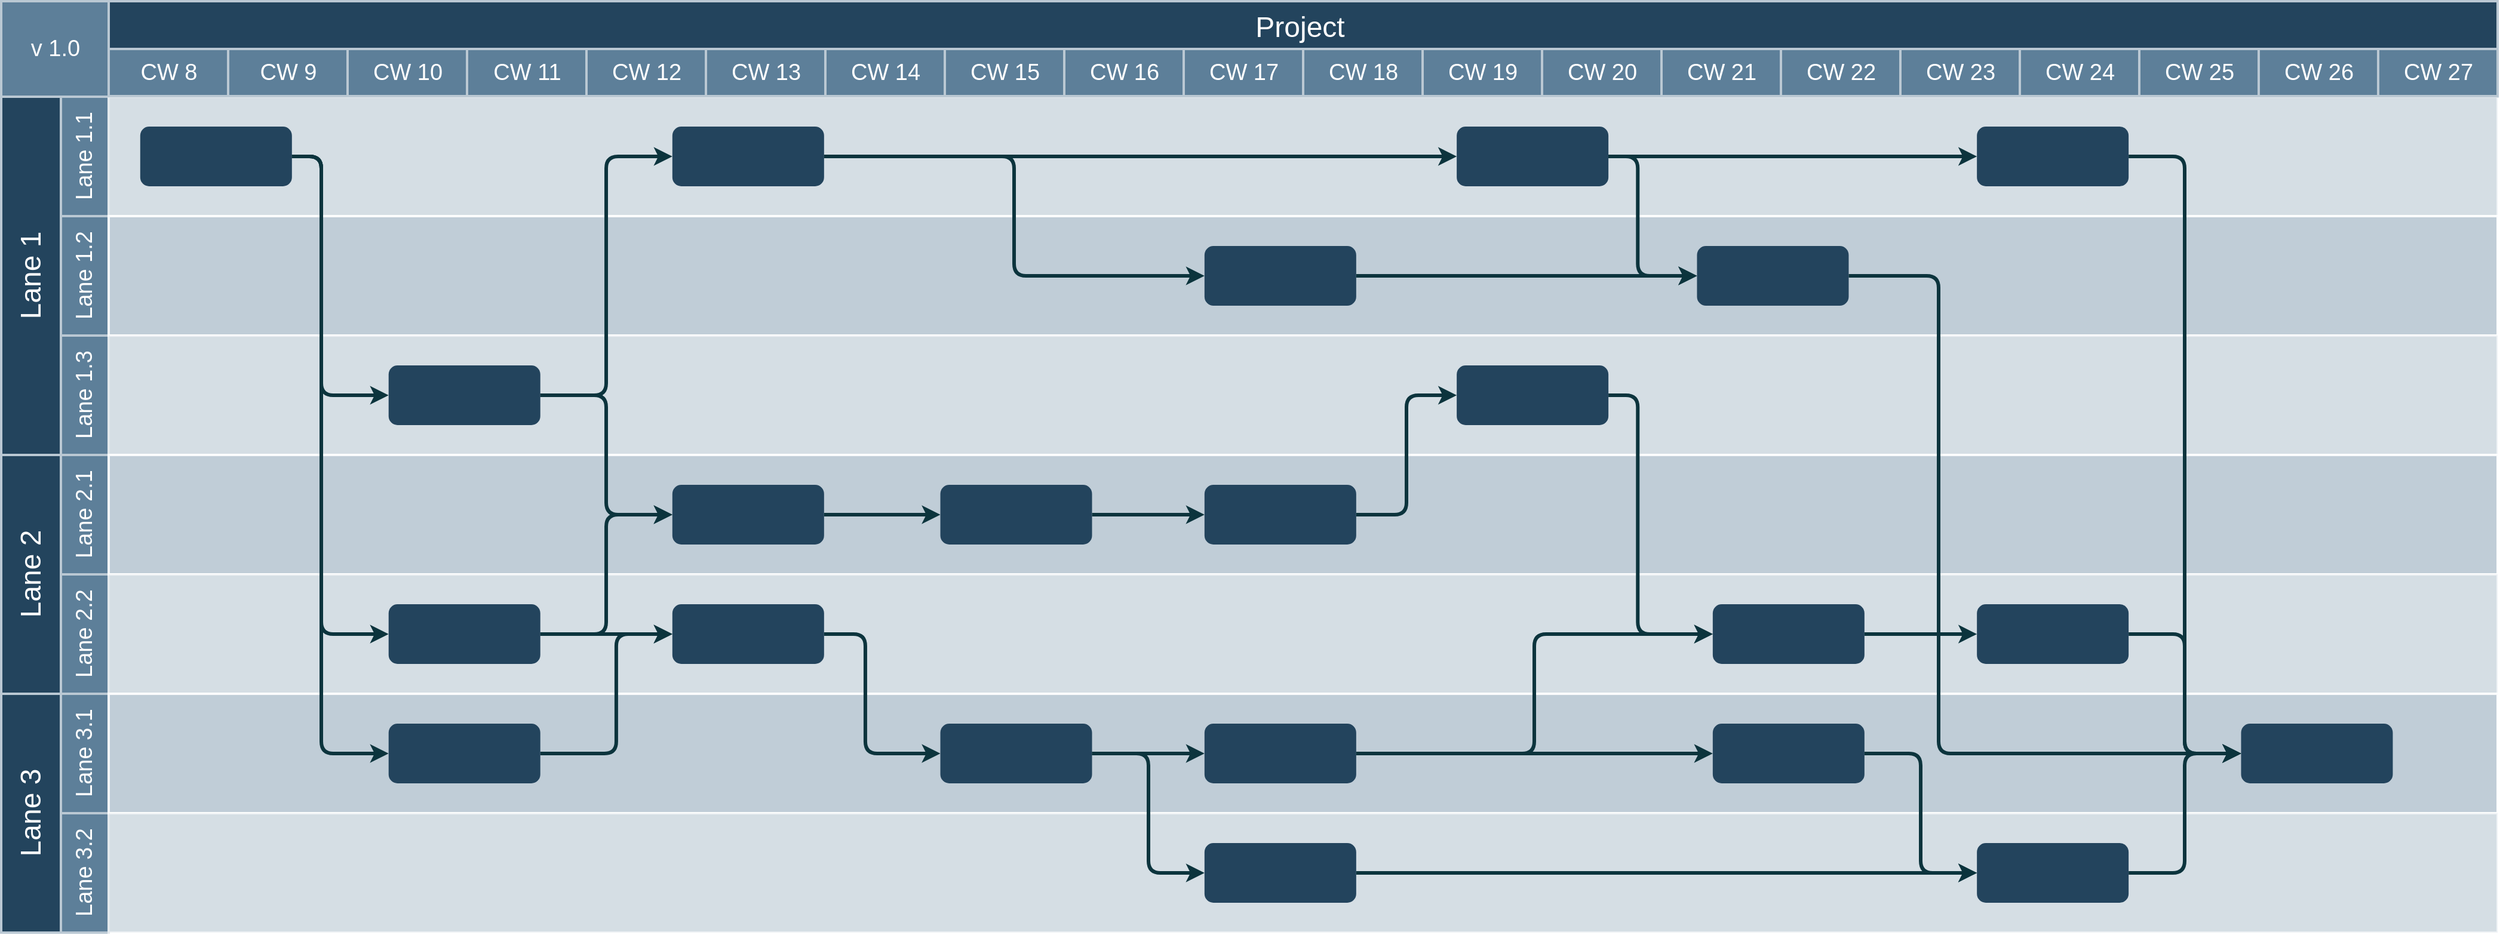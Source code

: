 <mxfile version="18.0.1" type="device"><diagram id="6a731a19-8d31-9384-78a2-239565b7b9f0" name="Page-1"><mxGraphModel dx="3023" dy="1016" grid="1" gridSize="10" guides="1" tooltips="1" connect="1" arrows="1" fold="1" page="1" pageScale="1" pageWidth="1169" pageHeight="827" background="none" math="0" shadow="0"><root><mxCell id="0"/><mxCell id="1" parent="0"/><mxCell id="56" value="Project&#10;" style="strokeColor=#BAC8D3;fillColor=#23445D;fontSize=24;strokeWidth=2;fontFamily=Helvetica;html=1;fontColor=#FFFFFF;fontStyle=0;spacingBottom=8;spacingRight=0;spacingLeft=83;" parent="1" vertex="1"><mxGeometry x="20" y="840" width="2090" height="80" as="geometry"/></mxCell><mxCell id="57" value="Lane 1" style="strokeColor=#BAC8D3;fillColor=#23445D;fontSize=24;strokeWidth=2;horizontal=0;fontFamily=Helvetica;html=1;fontColor=#FFFFFF;fontStyle=0" parent="1" vertex="1"><mxGeometry x="20" y="920" width="50" height="300" as="geometry"/></mxCell><mxCell id="58" value="Lane 1.1" style="strokeColor=#BAC8D3;fillColor=#5d7f99;fontSize=19;strokeWidth=2;horizontal=0;fontFamily=Helvetica;html=1;labelBackgroundColor=none;fontColor=#FFFFFF;" parent="1" vertex="1"><mxGeometry x="70" y="920" width="40" height="100" as="geometry"/></mxCell><mxCell id="59" value="v 1.0" style="strokeColor=#BAC8D3;fillColor=#5d7f99;fontSize=19;strokeWidth=2;fontFamily=Helvetica;html=1;labelBackgroundColor=none;fontColor=#FFFFFF;" parent="1" vertex="1"><mxGeometry x="20" y="840" width="90" height="80" as="geometry"/></mxCell><mxCell id="60" value="Lane 1.2" style="strokeColor=#BAC8D3;fillColor=#5d7f99;fontSize=19;strokeWidth=2;horizontal=0;fontFamily=Helvetica;html=1;labelBackgroundColor=none;fontColor=#FFFFFF;" parent="1" vertex="1"><mxGeometry x="70" y="1020" width="40" height="100" as="geometry"/></mxCell><mxCell id="61" value="Lane 1.3" style="strokeColor=#BAC8D3;fillColor=#5d7f99;fontSize=19;strokeWidth=2;horizontal=0;fontFamily=Helvetica;html=1;labelBackgroundColor=none;fontColor=#FFFFFF;" parent="1" vertex="1"><mxGeometry x="70" y="1120" width="40" height="100" as="geometry"/></mxCell><mxCell id="62" value="Lane 2.2" style="strokeColor=#BAC8D3;fillColor=#5d7f99;fontSize=19;strokeWidth=2;horizontal=0;fontFamily=Helvetica;html=1;labelBackgroundColor=none;fontColor=#FFFFFF;" parent="1" vertex="1"><mxGeometry x="70" y="1320" width="40" height="100" as="geometry"/></mxCell><mxCell id="63" value="Lane 2.1" style="strokeColor=#BAC8D3;fillColor=#5d7f99;fontSize=19;strokeWidth=2;horizontal=0;fontFamily=Helvetica;html=1;labelBackgroundColor=none;fontColor=#FFFFFF;" parent="1" vertex="1"><mxGeometry x="70" y="1220" width="40" height="100" as="geometry"/></mxCell><mxCell id="64" value="Lane 2" style="strokeColor=#BAC8D3;fillColor=#23445D;fontSize=24;strokeWidth=2;horizontal=0;fontFamily=Helvetica;html=1;fontColor=#FFFFFF;fontStyle=0" parent="1" vertex="1"><mxGeometry x="20" y="1220" width="50" height="200" as="geometry"/></mxCell><mxCell id="65" value="Lane 3.2" style="strokeColor=#BAC8D3;fillColor=#5d7f99;fontSize=19;strokeWidth=2;horizontal=0;fontFamily=Helvetica;html=1;labelBackgroundColor=none;fontColor=#FFFFFF;" parent="1" vertex="1"><mxGeometry x="70" y="1520" width="40" height="100" as="geometry"/></mxCell><mxCell id="66" value="Lane 3.1" style="strokeColor=#BAC8D3;fillColor=#5d7f99;fontSize=19;strokeWidth=2;horizontal=0;fontFamily=Helvetica;html=1;labelBackgroundColor=none;fontColor=#FFFFFF;" parent="1" vertex="1"><mxGeometry x="70" y="1420" width="40" height="100" as="geometry"/></mxCell><mxCell id="67" value="Lane 3" style="strokeColor=#BAC8D3;fillColor=#23445D;fontSize=24;strokeWidth=2;horizontal=0;fontFamily=Helvetica;html=1;fontColor=#FFFFFF;fontStyle=0" parent="1" vertex="1"><mxGeometry x="20" y="1420" width="50" height="200" as="geometry"/></mxCell><mxCell id="68" value="" style="strokeColor=#FFFFFF;fillColor=#BAC8D3;fontSize=18;strokeWidth=2;fontFamily=Helvetica;html=1;opacity=60;" parent="1" vertex="1"><mxGeometry x="110" y="920" width="2000" height="100" as="geometry"/></mxCell><mxCell id="69" value="" style="strokeColor=#FFFFFF;fillColor=#BAC8D3;fontSize=18;strokeWidth=2;fontFamily=Helvetica;html=1;opacity=90;" parent="1" vertex="1"><mxGeometry x="110" y="1020" width="2000" height="100" as="geometry"/></mxCell><mxCell id="70" value="" style="strokeColor=#FFFFFF;fillColor=#BAC8D3;fontSize=18;strokeWidth=2;fontFamily=Helvetica;html=1;opacity=60;" parent="1" vertex="1"><mxGeometry x="110" y="1120" width="2000" height="100" as="geometry"/></mxCell><mxCell id="71" value="" style="strokeColor=#FFFFFF;fillColor=#BAC8D3;fontSize=18;strokeWidth=2;fontFamily=Helvetica;html=1;opacity=90;" parent="1" vertex="1"><mxGeometry x="110" y="1220" width="2000" height="100" as="geometry"/></mxCell><mxCell id="72" value="" style="strokeColor=#FFFFFF;fillColor=#BAC8D3;fontSize=18;strokeWidth=2;fontFamily=Helvetica;html=1;opacity=60;" parent="1" vertex="1"><mxGeometry x="110" y="1320" width="2000" height="100" as="geometry"/></mxCell><mxCell id="73" value="" style="strokeColor=#FFFFFF;fillColor=#BAC8D3;fontSize=18;strokeWidth=2;fontFamily=Helvetica;html=1;opacity=90;" parent="1" vertex="1"><mxGeometry x="110" y="1420" width="2000" height="100" as="geometry"/></mxCell><mxCell id="74" value="" style="strokeColor=#FFFFFF;fillColor=#BAC8D3;fontSize=18;strokeWidth=2;fontFamily=Helvetica;html=1;opacity=60;" parent="1" vertex="1"><mxGeometry x="110" y="1520" width="2000" height="100" as="geometry"/></mxCell><mxCell id="89" style="edgeStyle=orthogonalEdgeStyle;rounded=1;jumpStyle=none;html=1;exitX=1;exitY=0.5;entryX=0;entryY=0.5;labelBackgroundColor=#ffffff;startArrow=none;startFill=0;endArrow=classic;jettySize=auto;orthogonalLoop=1;strokeColor=#0C343D;strokeWidth=3;fontFamily=Helvetica;fontSize=11;fontColor=#000000;" parent="1" source="90" target="92" edge="1"><mxGeometry relative="1" as="geometry"><Array as="points"><mxPoint x="288" y="970"/><mxPoint x="288" y="1170"/></Array></mxGeometry></mxCell><mxCell id="90" value="" style="rounded=1;fillColor=#23445D;strokeColor=none;strokeWidth=2;fontFamily=Helvetica;html=1;gradientColor=none;" parent="1" vertex="1"><mxGeometry x="136.395" y="945" width="127" height="50" as="geometry"/></mxCell><mxCell id="91" value="" style="rounded=1;fillColor=#23445D;strokeColor=none;strokeWidth=2;fontFamily=Helvetica;html=1;gradientColor=none;" parent="1" vertex="1"><mxGeometry x="581.905" y="945" width="127" height="50" as="geometry"/></mxCell><mxCell id="92" value="" style="rounded=1;fillColor=#23445D;strokeColor=none;strokeWidth=2;fontFamily=Helvetica;html=1;gradientColor=none;" parent="1" vertex="1"><mxGeometry x="344.354" y="1145" width="127" height="50" as="geometry"/></mxCell><mxCell id="93" value="" style="rounded=1;fillColor=#23445D;strokeColor=none;strokeWidth=2;fontFamily=Helvetica;html=1;gradientColor=none;" parent="1" vertex="1"><mxGeometry x="581.905" y="1245" width="127" height="50" as="geometry"/></mxCell><mxCell id="94" value="" style="rounded=1;fillColor=#23445D;strokeColor=none;strokeWidth=2;fontFamily=Helvetica;html=1;gradientColor=none;" parent="1" vertex="1"><mxGeometry x="581.905" y="1345" width="127" height="50" as="geometry"/></mxCell><mxCell id="95" value="" style="rounded=1;fillColor=#23445D;strokeColor=none;strokeWidth=2;fontFamily=Helvetica;html=1;gradientColor=none;" parent="1" vertex="1"><mxGeometry x="344.354" y="1445" width="127" height="50" as="geometry"/></mxCell><mxCell id="96" value="" style="rounded=1;fillColor=#23445D;strokeColor=none;strokeWidth=2;fontFamily=Helvetica;html=1;gradientColor=none;" parent="1" vertex="1"><mxGeometry x="344.354" y="1345" width="127" height="50" as="geometry"/></mxCell><mxCell id="97" value="" style="rounded=1;fillColor=#23445D;strokeColor=none;strokeWidth=2;fontFamily=Helvetica;html=1;gradientColor=none;" parent="1" vertex="1"><mxGeometry x="1027.415" y="1045" width="127" height="50" as="geometry"/></mxCell><mxCell id="98" value="" style="rounded=1;fillColor=#23445D;strokeColor=none;strokeWidth=2;fontFamily=Helvetica;html=1;gradientColor=none;" parent="1" vertex="1"><mxGeometry x="1238.571" y="945" width="127" height="50" as="geometry"/></mxCell><mxCell id="99" value="" style="rounded=1;fillColor=#23445D;strokeColor=none;strokeWidth=2;gradientColor=none;fontFamily=Helvetica;html=1;" parent="1" vertex="1"><mxGeometry x="1895.238" y="1445" width="127" height="50" as="geometry"/></mxCell><mxCell id="100" value="" style="rounded=1;fillColor=#23445D;strokeColor=none;strokeWidth=2;fontFamily=Helvetica;html=1;gradientColor=none;" parent="1" vertex="1"><mxGeometry x="1027.415" y="1245" width="127" height="50" as="geometry"/></mxCell><mxCell id="101" value="" style="rounded=1;fillColor=#23445D;strokeColor=none;strokeWidth=2;fontFamily=Helvetica;html=1;gradientColor=none;" parent="1" vertex="1"><mxGeometry x="1027.415" y="1545" width="127" height="50" as="geometry"/></mxCell><mxCell id="102" value="" style="rounded=1;fillColor=#23445D;strokeColor=none;strokeWidth=2;fontFamily=Helvetica;html=1;gradientColor=none;" parent="1" vertex="1"><mxGeometry x="806.259" y="1445" width="127" height="50" as="geometry"/></mxCell><mxCell id="103" value="" style="rounded=1;fillColor=#23445D;strokeColor=none;strokeWidth=2;fontFamily=Helvetica;html=1;gradientColor=none;" parent="1" vertex="1"><mxGeometry x="1027.415" y="1445" width="127" height="50" as="geometry"/></mxCell><mxCell id="104" value="" style="rounded=1;fillColor=#23445D;strokeColor=none;strokeWidth=2;fontFamily=Helvetica;html=1;gradientColor=none;" parent="1" vertex="1"><mxGeometry x="806.259" y="1245" width="127" height="50" as="geometry"/></mxCell><mxCell id="105" value="" style="rounded=1;fillColor=#23445D;strokeColor=none;strokeWidth=2;fontFamily=Helvetica;html=1;gradientColor=none;" parent="1" vertex="1"><mxGeometry x="1238.571" y="1145" width="127" height="50" as="geometry"/></mxCell><mxCell id="106" value="" style="rounded=1;fillColor=#23445D;strokeColor=none;strokeWidth=2;gradientColor=none;fontFamily=Helvetica;html=1;" parent="1" vertex="1"><mxGeometry x="1452.925" y="1345" width="127" height="50" as="geometry"/></mxCell><mxCell id="107" value="" style="rounded=1;fillColor=#23445D;strokeColor=none;strokeWidth=2;gradientColor=none;fontFamily=Helvetica;html=1;" parent="1" vertex="1"><mxGeometry x="1674.082" y="1345" width="127" height="50" as="geometry"/></mxCell><mxCell id="108" value="" style="rounded=1;fillColor=#23445D;strokeColor=none;strokeWidth=2;gradientColor=none;fontFamily=Helvetica;html=1;" parent="1" vertex="1"><mxGeometry x="1439.728" y="1045" width="127" height="50" as="geometry"/></mxCell><mxCell id="109" value="" style="rounded=1;fillColor=#23445D;strokeColor=none;strokeWidth=2;gradientColor=none;fontFamily=Helvetica;html=1;" parent="1" vertex="1"><mxGeometry x="1452.925" y="1445" width="127" height="50" as="geometry"/></mxCell><mxCell id="110" value="" style="rounded=1;fillColor=#23445D;strokeColor=none;strokeWidth=2;gradientColor=none;fontFamily=Helvetica;html=1;" parent="1" vertex="1"><mxGeometry x="1674.082" y="1545" width="127" height="50" as="geometry"/></mxCell><mxCell id="111" value="" style="rounded=1;fillColor=#23445D;strokeColor=none;strokeWidth=2;gradientColor=none;fontFamily=Helvetica;html=1;" parent="1" vertex="1"><mxGeometry x="1674.082" y="945" width="127" height="50" as="geometry"/></mxCell><mxCell id="112" value="" style="edgeStyle=elbowEdgeStyle;elbow=horizontal;strokeWidth=3;strokeColor=#0C343D;fontFamily=Helvetica;html=1;" parent="1" source="90" target="96" edge="1"><mxGeometry x="-127.551" y="820" width="131.973" height="100" as="geometry"><mxPoint x="-127.551" y="920" as="sourcePoint"/><mxPoint x="4.422" y="820" as="targetPoint"/><Array as="points"><mxPoint x="288" y="1183"/></Array></mxGeometry></mxCell><mxCell id="113" value="" style="edgeStyle=elbowEdgeStyle;elbow=horizontal;strokeWidth=3;strokeColor=#0C343D;fontFamily=Helvetica;html=1;" parent="1" source="90" target="95" edge="1"><mxGeometry x="-127.551" y="820" width="131.973" height="100" as="geometry"><mxPoint x="-127.551" y="920" as="sourcePoint"/><mxPoint x="4.422" y="820" as="targetPoint"/><Array as="points"><mxPoint x="288" y="1092"/></Array></mxGeometry></mxCell><mxCell id="114" value="" style="edgeStyle=elbowEdgeStyle;elbow=horizontal;strokeWidth=3;strokeColor=#0C343D;fontFamily=Helvetica;html=1;" parent="1" source="92" target="91" edge="1"><mxGeometry x="-127.551" y="820" width="131.973" height="100" as="geometry"><mxPoint x="-127.551" y="920" as="sourcePoint"/><mxPoint x="4.422" y="820" as="targetPoint"/></mxGeometry></mxCell><mxCell id="115" value="" style="edgeStyle=elbowEdgeStyle;elbow=horizontal;strokeWidth=3;strokeColor=#0C343D;fontFamily=Helvetica;html=1;" parent="1" source="92" target="93" edge="1"><mxGeometry x="-127.551" y="820" width="131.973" height="100" as="geometry"><mxPoint x="-127.551" y="920" as="sourcePoint"/><mxPoint x="4.422" y="820" as="targetPoint"/></mxGeometry></mxCell><mxCell id="116" value="" style="edgeStyle=elbowEdgeStyle;elbow=horizontal;strokeWidth=3;strokeColor=#0C343D;fontFamily=Helvetica;html=1;" parent="1" source="96" target="93" edge="1"><mxGeometry x="-127.551" y="820" width="131.973" height="100" as="geometry"><mxPoint x="-127.551" y="920" as="sourcePoint"/><mxPoint x="4.422" y="820" as="targetPoint"/></mxGeometry></mxCell><mxCell id="117" value="" style="edgeStyle=elbowEdgeStyle;elbow=horizontal;strokeWidth=3;strokeColor=#0C343D;fontFamily=Helvetica;html=1;" parent="1" source="96" target="94" edge="1"><mxGeometry x="-127.551" y="820" width="131.973" height="100" as="geometry"><mxPoint x="-127.551" y="920" as="sourcePoint"/><mxPoint x="4.422" y="820" as="targetPoint"/></mxGeometry></mxCell><mxCell id="118" value="" style="edgeStyle=elbowEdgeStyle;elbow=horizontal;strokeWidth=3;strokeColor=#0C343D;fontFamily=Helvetica;html=1;" parent="1" source="95" target="94" edge="1"><mxGeometry x="-127.551" y="820" width="131.973" height="100" as="geometry"><mxPoint x="-127.551" y="920" as="sourcePoint"/><mxPoint x="4.422" y="820" as="targetPoint"/><Array as="points"><mxPoint x="534.952" y="1424"/></Array></mxGeometry></mxCell><mxCell id="119" value="" style="edgeStyle=elbowEdgeStyle;elbow=horizontal;strokeWidth=3;strokeColor=#0C343D;fontFamily=Helvetica;html=1;" parent="1" source="91" target="97" edge="1"><mxGeometry x="-127.551" y="820" width="131.973" height="100" as="geometry"><mxPoint x="-127.551" y="920" as="sourcePoint"/><mxPoint x="4.422" y="820" as="targetPoint"/></mxGeometry></mxCell><mxCell id="120" value="" style="edgeStyle=elbowEdgeStyle;elbow=horizontal;strokeWidth=3;strokeColor=#0C343D;fontFamily=Helvetica;html=1;" parent="1" source="93" target="104" edge="1"><mxGeometry x="-127.551" y="820" width="131.973" height="100" as="geometry"><mxPoint x="-127.551" y="920" as="sourcePoint"/><mxPoint x="4.422" y="820" as="targetPoint"/></mxGeometry></mxCell><mxCell id="121" value="" style="edgeStyle=elbowEdgeStyle;elbow=horizontal;strokeWidth=3;strokeColor=#0C343D;fontFamily=Helvetica;html=1;" parent="1" source="104" target="100" edge="1"><mxGeometry x="-127.551" y="820" width="131.973" height="100" as="geometry"><mxPoint x="-127.551" y="920" as="sourcePoint"/><mxPoint x="4.422" y="820" as="targetPoint"/></mxGeometry></mxCell><mxCell id="122" value="" style="edgeStyle=elbowEdgeStyle;elbow=horizontal;strokeWidth=3;strokeColor=#0C343D;fontFamily=Helvetica;html=1;" parent="1" source="91" target="98" edge="1"><mxGeometry x="-127.551" y="820" width="131.973" height="100" as="geometry"><mxPoint x="-127.551" y="920" as="sourcePoint"/><mxPoint x="4.422" y="820" as="targetPoint"/></mxGeometry></mxCell><mxCell id="123" value="" style="edgeStyle=elbowEdgeStyle;elbow=horizontal;strokeWidth=3;strokeColor=#0C343D;fontFamily=Helvetica;html=1;" parent="1" source="94" target="102" edge="1"><mxGeometry x="-127.551" y="820" width="131.973" height="100" as="geometry"><mxPoint x="-127.551" y="920" as="sourcePoint"/><mxPoint x="4.422" y="820" as="targetPoint"/><Array as="points"><mxPoint x="743.469" y="1420"/></Array></mxGeometry></mxCell><mxCell id="124" value="" style="edgeStyle=elbowEdgeStyle;elbow=horizontal;strokeWidth=3;strokeColor=#0C343D;fontFamily=Helvetica;html=1;" parent="1" source="102" target="103" edge="1"><mxGeometry x="-127.551" y="820" width="131.973" height="100" as="geometry"><mxPoint x="-127.551" y="920" as="sourcePoint"/><mxPoint x="4.422" y="820" as="targetPoint"/></mxGeometry></mxCell><mxCell id="125" value="" style="edgeStyle=elbowEdgeStyle;elbow=horizontal;strokeWidth=3;strokeColor=#0C343D;fontFamily=Helvetica;html=1;" parent="1" source="102" target="101" edge="1"><mxGeometry x="-127.551" y="820" width="131.973" height="100" as="geometry"><mxPoint x="-127.551" y="920" as="sourcePoint"/><mxPoint x="4.422" y="820" as="targetPoint"/></mxGeometry></mxCell><mxCell id="126" value="" style="edgeStyle=elbowEdgeStyle;elbow=horizontal;strokeWidth=3;strokeColor=#0C343D;fontFamily=Helvetica;html=1;" parent="1" source="101" target="110" edge="1"><mxGeometry x="-127.551" y="820" width="131.973" height="100" as="geometry"><mxPoint x="-127.551" y="920" as="sourcePoint"/><mxPoint x="4.422" y="820" as="targetPoint"/></mxGeometry></mxCell><mxCell id="127" value="" style="edgeStyle=elbowEdgeStyle;elbow=horizontal;strokeWidth=3;strokeColor=#0C343D;fontFamily=Helvetica;html=1;" parent="1" source="110" target="99" edge="1"><mxGeometry x="-127.551" y="820" width="131.973" height="100" as="geometry"><mxPoint x="-127.551" y="920" as="sourcePoint"/><mxPoint x="4.422" y="820" as="targetPoint"/></mxGeometry></mxCell><mxCell id="128" value="" style="edgeStyle=elbowEdgeStyle;elbow=horizontal;strokeWidth=3;strokeColor=#0C343D;fontFamily=Helvetica;html=1;" parent="1" source="108" target="99" edge="1"><mxGeometry x="-127.551" y="820" width="131.973" height="100" as="geometry"><mxPoint x="-127.551" y="920" as="sourcePoint"/><mxPoint x="4.422" y="820" as="targetPoint"/><Array as="points"><mxPoint x="1642" y="1270"/></Array></mxGeometry></mxCell><mxCell id="129" value="" style="edgeStyle=elbowEdgeStyle;elbow=horizontal;strokeWidth=3;strokeColor=#0C343D;fontFamily=Helvetica;html=1;" parent="1" source="109" target="110" edge="1"><mxGeometry x="-127.551" y="820" width="131.973" height="100" as="geometry"><mxPoint x="-127.551" y="920" as="sourcePoint"/><mxPoint x="4.422" y="820" as="targetPoint"/></mxGeometry></mxCell><mxCell id="130" value="" style="edgeStyle=elbowEdgeStyle;elbow=horizontal;strokeWidth=3;strokeColor=#0C343D;fontFamily=Helvetica;html=1;" parent="1" source="103" target="106" edge="1"><mxGeometry x="-127.551" y="820" width="131.973" height="100" as="geometry"><mxPoint x="-127.551" y="920" as="sourcePoint"/><mxPoint x="4.422" y="820" as="targetPoint"/></mxGeometry></mxCell><mxCell id="131" value="" style="edgeStyle=elbowEdgeStyle;elbow=horizontal;strokeWidth=3;strokeColor=#0C343D;fontFamily=Helvetica;html=1;" parent="1" source="103" target="109" edge="1"><mxGeometry x="-127.551" y="820" width="131.973" height="100" as="geometry"><mxPoint x="-127.551" y="920" as="sourcePoint"/><mxPoint x="4.422" y="820" as="targetPoint"/></mxGeometry></mxCell><mxCell id="132" value="" style="edgeStyle=elbowEdgeStyle;elbow=horizontal;strokeWidth=3;strokeColor=#0C343D;fontFamily=Helvetica;html=1;" parent="1" source="100" target="105" edge="1"><mxGeometry x="-127.551" y="820" width="131.973" height="100" as="geometry"><mxPoint x="-127.551" y="920" as="sourcePoint"/><mxPoint x="4.422" y="820" as="targetPoint"/></mxGeometry></mxCell><mxCell id="133" value="" style="edgeStyle=elbowEdgeStyle;elbow=horizontal;strokeWidth=3;strokeColor=#0C343D;fontFamily=Helvetica;html=1;" parent="1" source="97" target="108" edge="1"><mxGeometry x="-127.551" y="820" width="131.973" height="100" as="geometry"><mxPoint x="-127.551" y="920" as="sourcePoint"/><mxPoint x="4.422" y="820" as="targetPoint"/></mxGeometry></mxCell><mxCell id="134" value="" style="edgeStyle=elbowEdgeStyle;elbow=horizontal;strokeWidth=3;strokeColor=#0C343D;fontFamily=Helvetica;html=1;" parent="1" source="98" target="108" edge="1"><mxGeometry x="-127.551" y="820" width="131.973" height="100" as="geometry"><mxPoint x="-127.551" y="920" as="sourcePoint"/><mxPoint x="4.422" y="820" as="targetPoint"/><Array as="points"><mxPoint x="1390.136" y="1020"/></Array></mxGeometry></mxCell><mxCell id="135" value="" style="edgeStyle=elbowEdgeStyle;elbow=horizontal;strokeWidth=3;strokeColor=#0C343D;fontFamily=Helvetica;html=1;" parent="1" source="98" target="111" edge="1"><mxGeometry x="-127.551" y="820" width="131.973" height="100" as="geometry"><mxPoint x="-127.551" y="920" as="sourcePoint"/><mxPoint x="4.422" y="820" as="targetPoint"/></mxGeometry></mxCell><mxCell id="136" value="" style="edgeStyle=elbowEdgeStyle;elbow=horizontal;strokeWidth=3;strokeColor=#0C343D;fontFamily=Helvetica;html=1;" parent="1" source="111" target="99" edge="1"><mxGeometry x="-127.551" y="820" width="131.973" height="100" as="geometry"><mxPoint x="-127.551" y="920" as="sourcePoint"/><mxPoint x="4.422" y="820" as="targetPoint"/></mxGeometry></mxCell><mxCell id="137" value="" style="edgeStyle=elbowEdgeStyle;elbow=horizontal;strokeWidth=3;strokeColor=#0C343D;fontFamily=Helvetica;html=1;" parent="1" source="107" target="99" edge="1"><mxGeometry x="-127.551" y="820" width="131.973" height="100" as="geometry"><mxPoint x="-127.551" y="920" as="sourcePoint"/><mxPoint x="4.422" y="820" as="targetPoint"/></mxGeometry></mxCell><mxCell id="138" value="" style="edgeStyle=elbowEdgeStyle;elbow=horizontal;strokeWidth=3;strokeColor=#0C343D;fontFamily=Helvetica;html=1;" parent="1" source="106" target="107" edge="1"><mxGeometry x="-127.551" y="820" width="131.973" height="100" as="geometry"><mxPoint x="-127.551" y="920" as="sourcePoint"/><mxPoint x="4.422" y="820" as="targetPoint"/></mxGeometry></mxCell><mxCell id="139" value="" style="edgeStyle=elbowEdgeStyle;elbow=horizontal;strokeWidth=3;strokeColor=#0C343D;fontFamily=Helvetica;html=1;" parent="1" source="105" target="106" edge="1"><mxGeometry x="-127.551" y="820" width="131.973" height="100" as="geometry"><mxPoint x="-127.551" y="920" as="sourcePoint"/><mxPoint x="4.422" y="820" as="targetPoint"/><Array as="points"><mxPoint x="1390.136" y="1270"/></Array></mxGeometry></mxCell><mxCell id="VGiEIG8dLVj6WltKwW1i-151" value="CW 11" style="strokeColor=#BAC8D3;fillColor=#5d7f99;fontSize=19;strokeWidth=2;fontFamily=Helvetica;html=1;labelBackgroundColor=none;fontColor=#FFFFFF;" vertex="1" parent="1"><mxGeometry x="410.0" y="880" width="100" height="39.5" as="geometry"/></mxCell><mxCell id="VGiEIG8dLVj6WltKwW1i-152" value="CW 12" style="strokeColor=#BAC8D3;fillColor=#5d7f99;fontSize=19;strokeWidth=2;fontFamily=Helvetica;html=1;labelBackgroundColor=none;fontColor=#FFFFFF;" vertex="1" parent="1"><mxGeometry x="510.0" y="880" width="100" height="39.5" as="geometry"/></mxCell><mxCell id="VGiEIG8dLVj6WltKwW1i-153" value="CW 13" style="strokeColor=#BAC8D3;fillColor=#5d7f99;fontSize=19;strokeWidth=2;fontFamily=Helvetica;html=1;labelBackgroundColor=none;fontColor=#FFFFFF;" vertex="1" parent="1"><mxGeometry x="610.0" y="880" width="100" height="39.5" as="geometry"/></mxCell><mxCell id="VGiEIG8dLVj6WltKwW1i-154" value="CW 14" style="strokeColor=#BAC8D3;fillColor=#5d7f99;fontSize=19;strokeWidth=2;fontFamily=Helvetica;html=1;labelBackgroundColor=none;fontColor=#FFFFFF;" vertex="1" parent="1"><mxGeometry x="710.0" y="880" width="100" height="39.5" as="geometry"/></mxCell><mxCell id="VGiEIG8dLVj6WltKwW1i-155" value="CW 15&lt;span style=&quot;color: rgba(0, 0, 0, 0); font-family: monospace; font-size: 0px; text-align: start;&quot;&gt;%3CmxGraphModel%3E%3Croot%3E%3CmxCell%20id%3D%220%22%2F%3E%3CmxCell%20id%3D%221%22%20parent%3D%220%22%2F%3E%3CmxCell%20id%3D%222%22%20value%3D%22CW%2014%22%20style%3D%22strokeColor%3D%23BAC8D3%3BfillColor%3D%235d7f99%3BfontSize%3D19%3BstrokeWidth%3D2%3BfontFamily%3DHelvetica%3Bhtml%3D1%3BlabelBackgroundColor%3Dnone%3BfontColor%3D%23FFFFFF%3B%22%20vertex%3D%221%22%20parent%3D%221%22%3E%3CmxGeometry%20x%3D%221060.0%22%20y%3D%22890.5%22%20width%3D%22136%22%20height%3D%2239.5%22%20as%3D%22geometry%22%2F%3E%3C%2FmxCell%3E%3C%2Froot%3E%3C%2FmxGraphModel%3E&lt;/span&gt;" style="strokeColor=#BAC8D3;fillColor=#5d7f99;fontSize=19;strokeWidth=2;fontFamily=Helvetica;html=1;labelBackgroundColor=none;fontColor=#FFFFFF;" vertex="1" parent="1"><mxGeometry x="810.0" y="880" width="100" height="39.5" as="geometry"/></mxCell><mxCell id="VGiEIG8dLVj6WltKwW1i-156" value="CW 16" style="strokeColor=#BAC8D3;fillColor=#5d7f99;fontSize=19;strokeWidth=2;fontFamily=Helvetica;html=1;labelBackgroundColor=none;fontColor=#FFFFFF;" vertex="1" parent="1"><mxGeometry x="910.0" y="880" width="100" height="39.5" as="geometry"/></mxCell><mxCell id="VGiEIG8dLVj6WltKwW1i-157" value="CW 17" style="strokeColor=#BAC8D3;fillColor=#5d7f99;fontSize=19;strokeWidth=2;fontFamily=Helvetica;html=1;labelBackgroundColor=none;fontColor=#FFFFFF;" vertex="1" parent="1"><mxGeometry x="1010.0" y="880" width="100" height="39.5" as="geometry"/></mxCell><mxCell id="VGiEIG8dLVj6WltKwW1i-158" value="CW 18" style="strokeColor=#BAC8D3;fillColor=#5d7f99;fontSize=19;strokeWidth=2;fontFamily=Helvetica;html=1;labelBackgroundColor=none;fontColor=#FFFFFF;" vertex="1" parent="1"><mxGeometry x="1110.0" y="880" width="100" height="39.5" as="geometry"/></mxCell><mxCell id="VGiEIG8dLVj6WltKwW1i-159" value="CW 19" style="strokeColor=#BAC8D3;fillColor=#5d7f99;fontSize=19;strokeWidth=2;fontFamily=Helvetica;html=1;labelBackgroundColor=none;fontColor=#FFFFFF;" vertex="1" parent="1"><mxGeometry x="1210.0" y="880" width="100" height="39.5" as="geometry"/></mxCell><mxCell id="VGiEIG8dLVj6WltKwW1i-160" value="CW 20&lt;span style=&quot;color: rgba(0, 0, 0, 0); font-family: monospace; font-size: 0px; text-align: start;&quot;&gt;%3CmxGraphModel%3E%3Croot%3E%3CmxCell%20id%3D%220%22%2F%3E%3CmxCell%20id%3D%221%22%20parent%3D%220%22%2F%3E%3CmxCell%20id%3D%222%22%20value%3D%22CW%2018%22%20style%3D%22strokeColor%3D%23BAC8D3%3BfillColor%3D%235d7f99%3BfontSize%3D19%3BstrokeWidth%3D2%3BfontFamily%3DHelvetica%3Bhtml%3D1%3BlabelBackgroundColor%3Dnone%3BfontColor%3D%23FFFFFF%3B%22%20vertex%3D%221%22%20parent%3D%221%22%3E%3CmxGeometry%20x%3D%221604.0%22%20y%3D%22890.5%22%20width%3D%22136%22%20height%3D%2239.5%22%20as%3D%22geometry%22%2F%3E%3C%2FmxCell%3E%3C%2Froot%3E%3C%2FmxGraphModel%3E&lt;/span&gt;" style="strokeColor=#BAC8D3;fillColor=#5d7f99;fontSize=19;strokeWidth=2;fontFamily=Helvetica;html=1;labelBackgroundColor=none;fontColor=#FFFFFF;" vertex="1" parent="1"><mxGeometry x="1310.0" y="880" width="100" height="39.5" as="geometry"/></mxCell><mxCell id="VGiEIG8dLVj6WltKwW1i-161" value="CW 21" style="strokeColor=#BAC8D3;fillColor=#5d7f99;fontSize=19;strokeWidth=2;fontFamily=Helvetica;html=1;labelBackgroundColor=none;fontColor=#FFFFFF;imageWidth=24;" vertex="1" parent="1"><mxGeometry x="1410.0" y="880" width="100" height="39.5" as="geometry"/></mxCell><mxCell id="141" value="CW 8" style="strokeColor=#BAC8D3;fillColor=#5d7f99;fontSize=19;strokeWidth=2;fontFamily=Helvetica;html=1;labelBackgroundColor=none;fontColor=#FFFFFF;" parent="1" vertex="1"><mxGeometry x="110" y="880" width="100" height="39.5" as="geometry"/></mxCell><mxCell id="142" value="CW 9" style="strokeColor=#BAC8D3;fillColor=#5d7f99;fontSize=19;strokeWidth=2;fontFamily=Helvetica;html=1;labelBackgroundColor=none;fontColor=#FFFFFF;" parent="1" vertex="1"><mxGeometry x="210.0" y="880" width="100" height="39.5" as="geometry"/></mxCell><mxCell id="143" value="CW 10" style="strokeColor=#BAC8D3;fillColor=#5d7f99;fontSize=19;strokeWidth=2;fontFamily=Helvetica;html=1;labelBackgroundColor=none;fontColor=#FFFFFF;" parent="1" vertex="1"><mxGeometry x="310.0" y="880" width="100" height="39.5" as="geometry"/></mxCell><mxCell id="VGiEIG8dLVj6WltKwW1i-162" value="CW 22" style="strokeColor=#BAC8D3;fillColor=#5d7f99;fontSize=19;strokeWidth=2;fontFamily=Helvetica;html=1;labelBackgroundColor=none;fontColor=#FFFFFF;imageWidth=24;" vertex="1" parent="1"><mxGeometry x="1510.0" y="880" width="100" height="39.5" as="geometry"/></mxCell><mxCell id="VGiEIG8dLVj6WltKwW1i-163" value="CW 23" style="strokeColor=#BAC8D3;fillColor=#5d7f99;fontSize=19;strokeWidth=2;fontFamily=Helvetica;html=1;labelBackgroundColor=none;fontColor=#FFFFFF;imageWidth=24;" vertex="1" parent="1"><mxGeometry x="1610.0" y="880" width="100" height="39.5" as="geometry"/></mxCell><mxCell id="VGiEIG8dLVj6WltKwW1i-164" value="CW 24" style="strokeColor=#BAC8D3;fillColor=#5d7f99;fontSize=19;strokeWidth=2;fontFamily=Helvetica;html=1;labelBackgroundColor=none;fontColor=#FFFFFF;imageWidth=24;" vertex="1" parent="1"><mxGeometry x="1710.0" y="880" width="100" height="39.5" as="geometry"/></mxCell><mxCell id="VGiEIG8dLVj6WltKwW1i-165" value="CW 25" style="strokeColor=#BAC8D3;fillColor=#5d7f99;fontSize=19;strokeWidth=2;fontFamily=Helvetica;html=1;labelBackgroundColor=none;fontColor=#FFFFFF;imageWidth=24;" vertex="1" parent="1"><mxGeometry x="1810.0" y="880" width="100" height="39.5" as="geometry"/></mxCell><mxCell id="VGiEIG8dLVj6WltKwW1i-166" value="CW 26" style="strokeColor=#BAC8D3;fillColor=#5d7f99;fontSize=19;strokeWidth=2;fontFamily=Helvetica;html=1;labelBackgroundColor=none;fontColor=#FFFFFF;imageWidth=24;" vertex="1" parent="1"><mxGeometry x="1910.0" y="880" width="100" height="39.5" as="geometry"/></mxCell><mxCell id="VGiEIG8dLVj6WltKwW1i-167" value="CW 27" style="strokeColor=#BAC8D3;fillColor=#5d7f99;fontSize=19;strokeWidth=2;fontFamily=Helvetica;html=1;labelBackgroundColor=none;fontColor=#FFFFFF;imageWidth=24;" vertex="1" parent="1"><mxGeometry x="2010.0" y="880" width="100" height="39.5" as="geometry"/></mxCell></root></mxGraphModel></diagram></mxfile>